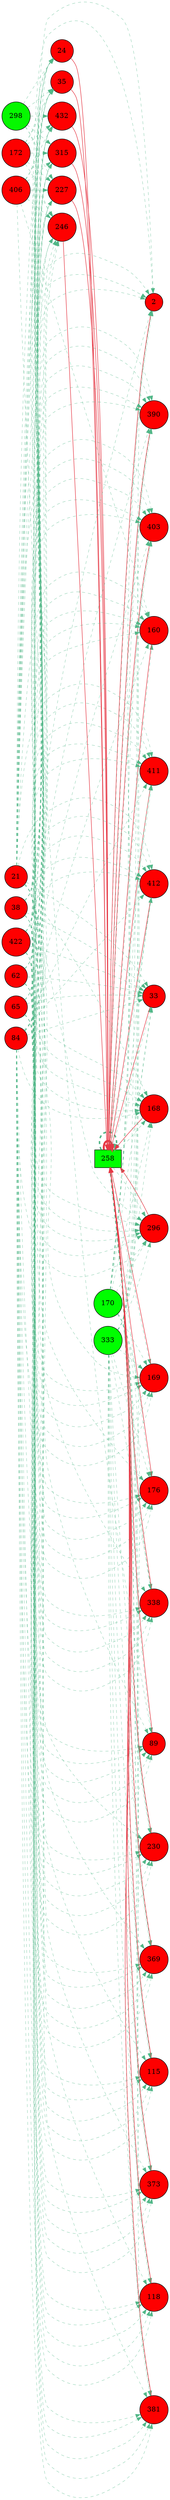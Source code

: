 digraph G{
rankdir=LR;
258 [style=filled, shape=box, fillcolor="#00fe00", label="258"];
2 [style=filled, shape=circle, fillcolor="#fe0000", label="2"];
390 [style=filled, shape=circle, fillcolor="#fe0000", label="390"];
403 [style=filled, shape=circle, fillcolor="#fe0000", label="403"];
21 [style=filled, shape=circle, fillcolor="#fe0000", label="21"];
406 [style=filled, shape=circle, fillcolor="#fe0000", label="406"];
24 [style=filled, shape=circle, fillcolor="#fe0000", label="24"];
411 [style=filled, shape=circle, fillcolor="#fe0000", label="411"];
412 [style=filled, shape=circle, fillcolor="#fe0000", label="412"];
160 [style=filled, shape=circle, fillcolor="#fe0000", label="160"];
33 [style=filled, shape=circle, fillcolor="#fe0000", label="33"];
35 [style=filled, shape=circle, fillcolor="#fe0000", label="35"];
38 [style=filled, shape=circle, fillcolor="#fe0000", label="38"];
422 [style=filled, shape=circle, fillcolor="#fe0000", label="422"];
168 [style=filled, shape=circle, fillcolor="#fe0000", label="168"];
296 [style=filled, shape=circle, fillcolor="#fe0000", label="296"];
169 [style=filled, shape=circle, fillcolor="#fe0000", label="169"];
170 [style=filled, shape=circle, fillcolor="#00fe00", label="170"];
298 [style=filled, shape=circle, fillcolor="#06f800", label="298"];
172 [style=filled, shape=circle, fillcolor="#fe0000", label="172"];
176 [style=filled, shape=circle, fillcolor="#fe0000", label="176"];
432 [style=filled, shape=circle, fillcolor="#fe0000", label="432"];
315 [style=filled, shape=circle, fillcolor="#fe0000", label="315"];
62 [style=filled, shape=circle, fillcolor="#fe0000", label="62"];
65 [style=filled, shape=circle, fillcolor="#fe0000", label="65"];
333 [style=filled, shape=circle, fillcolor="#00fe00", label="333"];
338 [style=filled, shape=circle, fillcolor="#fe0000", label="338"];
84 [style=filled, shape=circle, fillcolor="#fe0000", label="84"];
89 [style=filled, shape=circle, fillcolor="#fe0000", label="89"];
227 [style=filled, shape=circle, fillcolor="#fe0000", label="227"];
230 [style=filled, shape=circle, fillcolor="#fe0000", label="230"];
369 [style=filled, shape=circle, fillcolor="#fe0000", label="369"];
115 [style=filled, shape=circle, fillcolor="#fe0000", label="115"];
373 [style=filled, shape=circle, fillcolor="#fe0000", label="373"];
118 [style=filled, shape=circle, fillcolor="#fe0000", label="118"];
246 [style=filled, shape=circle, fillcolor="#fe0000", label="246"];
381 [style=filled, shape=circle, fillcolor="#fe0000", label="381"];
258 -> 258 [color="#e63946",penwidth=4.00];
411 -> 258 [color="#e63946",penwidth=1.00];
168 -> 258 [color="#e63946",penwidth=1.00];
369 -> 258 [color="#e63946",penwidth=1.00];
296 -> 258 [color="#e63946",penwidth=1.00];
2 -> 258 [color="#e63946",penwidth=1.00];
381 -> 258 [color="#e63946",penwidth=1.00];
338 -> 258 [color="#e63946",penwidth=1.00];
33 -> 258 [color="#e63946",penwidth=1.00];
115 -> 258 [color="#e63946",penwidth=1.00];
373 -> 258 [color="#e63946",penwidth=1.00];
230 -> 258 [color="#e63946",penwidth=1.00];
390 -> 258 [color="#e63946",penwidth=1.00];
176 -> 258 [color="#e63946",penwidth=1.00];
403 -> 258 [color="#e63946",penwidth=1.00];
118 -> 258 [color="#e63946",penwidth=1.00];
412 -> 258 [color="#e63946",penwidth=1.00];
169 -> 258 [color="#e63946",penwidth=1.00];
89 -> 258 [color="#e63946",penwidth=1.00];
160 -> 258 [color="#e63946",penwidth=1.00];
246 -> 258 [color="#e63946",penwidth=1.00];
432 -> 258 [color="#e63946",penwidth=1.00];
35 -> 258 [color="#e63946",penwidth=1.00];
227 -> 258 [color="#e63946",penwidth=1.00];
315 -> 258 [color="#e63946",penwidth=1.00];
24 -> 258 [color="#e63946",penwidth=1.00];
258 -> 258 [color="#52b788",style=dashed,penwidth=3.00];
21 -> 2 [color="#52b788",style=dashed,penwidth=0.50];
38 -> 2 [color="#52b788",style=dashed,penwidth=0.50];
84 -> 2 [color="#52b788",style=dashed,penwidth=0.50];
62 -> 2 [color="#52b788",style=dashed,penwidth=0.50];
258 -> 2 [color="#52b788",style=dashed,penwidth=0.50];
65 -> 2 [color="#52b788",style=dashed,penwidth=0.50];
333 -> 2 [color="#52b788",style=dashed,penwidth=0.50];
170 -> 2 [color="#52b788",style=dashed,penwidth=0.50];
422 -> 2 [color="#52b788",style=dashed,penwidth=0.50];
62 -> 390 [color="#52b788",style=dashed,penwidth=0.50];
21 -> 390 [color="#52b788",style=dashed,penwidth=0.50];
38 -> 390 [color="#52b788",style=dashed,penwidth=0.50];
84 -> 390 [color="#52b788",style=dashed,penwidth=0.50];
65 -> 390 [color="#52b788",style=dashed,penwidth=0.50];
422 -> 390 [color="#52b788",style=dashed,penwidth=0.50];
333 -> 390 [color="#52b788",style=dashed,penwidth=0.50];
170 -> 390 [color="#52b788",style=dashed,penwidth=0.50];
258 -> 390 [color="#52b788",style=dashed,penwidth=0.50];
62 -> 403 [color="#52b788",style=dashed,penwidth=0.50];
21 -> 403 [color="#52b788",style=dashed,penwidth=0.50];
38 -> 403 [color="#52b788",style=dashed,penwidth=0.50];
84 -> 403 [color="#52b788",style=dashed,penwidth=0.50];
65 -> 403 [color="#52b788",style=dashed,penwidth=0.50];
422 -> 403 [color="#52b788",style=dashed,penwidth=0.50];
170 -> 403 [color="#52b788",style=dashed,penwidth=0.50];
333 -> 403 [color="#52b788",style=dashed,penwidth=0.50];
258 -> 403 [color="#52b788",style=dashed,penwidth=0.50];
21 -> 24 [color="#52b788",style=dashed,penwidth=0.50];
84 -> 24 [color="#52b788",style=dashed,penwidth=0.50];
62 -> 24 [color="#52b788",style=dashed,penwidth=0.50];
65 -> 24 [color="#52b788",style=dashed,penwidth=0.50];
406 -> 24 [color="#52b788",style=dashed,penwidth=0.50];
422 -> 24 [color="#52b788",style=dashed,penwidth=0.50];
298 -> 24 [color="#52b788",style=dashed,penwidth=0.50];
38 -> 24 [color="#52b788",style=dashed,penwidth=0.50];
172 -> 24 [color="#52b788",style=dashed,penwidth=0.50];
21 -> 411 [color="#52b788",style=dashed,penwidth=0.50];
38 -> 411 [color="#52b788",style=dashed,penwidth=0.50];
84 -> 411 [color="#52b788",style=dashed,penwidth=0.50];
62 -> 411 [color="#52b788",style=dashed,penwidth=0.50];
258 -> 411 [color="#52b788",style=dashed,penwidth=0.50];
65 -> 411 [color="#52b788",style=dashed,penwidth=0.50];
333 -> 411 [color="#52b788",style=dashed,penwidth=0.50];
170 -> 411 [color="#52b788",style=dashed,penwidth=0.50];
422 -> 411 [color="#52b788",style=dashed,penwidth=0.50];
62 -> 412 [color="#52b788",style=dashed,penwidth=0.50];
21 -> 412 [color="#52b788",style=dashed,penwidth=0.50];
38 -> 412 [color="#52b788",style=dashed,penwidth=0.50];
84 -> 412 [color="#52b788",style=dashed,penwidth=0.50];
65 -> 412 [color="#52b788",style=dashed,penwidth=0.50];
422 -> 412 [color="#52b788",style=dashed,penwidth=0.50];
170 -> 412 [color="#52b788",style=dashed,penwidth=0.50];
333 -> 412 [color="#52b788",style=dashed,penwidth=0.50];
258 -> 412 [color="#52b788",style=dashed,penwidth=0.50];
21 -> 160 [color="#52b788",style=dashed,penwidth=0.50];
38 -> 160 [color="#52b788",style=dashed,penwidth=0.50];
84 -> 160 [color="#52b788",style=dashed,penwidth=0.50];
62 -> 160 [color="#52b788",style=dashed,penwidth=0.50];
65 -> 160 [color="#52b788",style=dashed,penwidth=0.50];
422 -> 160 [color="#52b788",style=dashed,penwidth=0.50];
258 -> 160 [color="#52b788",style=dashed,penwidth=0.50];
406 -> 160 [color="#52b788",style=dashed,penwidth=0.50];
21 -> 33 [color="#52b788",style=dashed,penwidth=0.50];
38 -> 33 [color="#52b788",style=dashed,penwidth=0.50];
84 -> 33 [color="#52b788",style=dashed,penwidth=0.50];
62 -> 33 [color="#52b788",style=dashed,penwidth=0.50];
258 -> 33 [color="#52b788",style=dashed,penwidth=0.50];
65 -> 33 [color="#52b788",style=dashed,penwidth=0.50];
333 -> 33 [color="#52b788",style=dashed,penwidth=0.50];
170 -> 33 [color="#52b788",style=dashed,penwidth=0.50];
422 -> 33 [color="#52b788",style=dashed,penwidth=0.50];
21 -> 35 [color="#52b788",style=dashed,penwidth=0.50];
84 -> 35 [color="#52b788",style=dashed,penwidth=0.50];
62 -> 35 [color="#52b788",style=dashed,penwidth=0.50];
65 -> 35 [color="#52b788",style=dashed,penwidth=0.50];
406 -> 35 [color="#52b788",style=dashed,penwidth=0.50];
422 -> 35 [color="#52b788",style=dashed,penwidth=0.50];
298 -> 35 [color="#52b788",style=dashed,penwidth=0.50];
38 -> 35 [color="#52b788",style=dashed,penwidth=0.50];
172 -> 35 [color="#52b788",style=dashed,penwidth=0.50];
21 -> 168 [color="#52b788",style=dashed,penwidth=0.50];
38 -> 168 [color="#52b788",style=dashed,penwidth=0.50];
84 -> 168 [color="#52b788",style=dashed,penwidth=0.50];
62 -> 168 [color="#52b788",style=dashed,penwidth=0.50];
258 -> 168 [color="#52b788",style=dashed,penwidth=0.50];
65 -> 168 [color="#52b788",style=dashed,penwidth=0.50];
333 -> 168 [color="#52b788",style=dashed,penwidth=0.50];
170 -> 168 [color="#52b788",style=dashed,penwidth=0.50];
422 -> 168 [color="#52b788",style=dashed,penwidth=0.50];
21 -> 296 [color="#52b788",style=dashed,penwidth=0.50];
38 -> 296 [color="#52b788",style=dashed,penwidth=0.50];
84 -> 296 [color="#52b788",style=dashed,penwidth=0.50];
62 -> 296 [color="#52b788",style=dashed,penwidth=0.50];
258 -> 296 [color="#52b788",style=dashed,penwidth=0.50];
65 -> 296 [color="#52b788",style=dashed,penwidth=0.50];
333 -> 296 [color="#52b788",style=dashed,penwidth=0.50];
170 -> 296 [color="#52b788",style=dashed,penwidth=0.50];
422 -> 296 [color="#52b788",style=dashed,penwidth=0.50];
62 -> 169 [color="#52b788",style=dashed,penwidth=0.50];
21 -> 169 [color="#52b788",style=dashed,penwidth=0.50];
38 -> 169 [color="#52b788",style=dashed,penwidth=0.50];
84 -> 169 [color="#52b788",style=dashed,penwidth=0.50];
65 -> 169 [color="#52b788",style=dashed,penwidth=0.50];
422 -> 169 [color="#52b788",style=dashed,penwidth=0.50];
333 -> 169 [color="#52b788",style=dashed,penwidth=0.50];
170 -> 169 [color="#52b788",style=dashed,penwidth=0.50];
258 -> 169 [color="#52b788",style=dashed,penwidth=0.50];
62 -> 176 [color="#52b788",style=dashed,penwidth=0.50];
21 -> 176 [color="#52b788",style=dashed,penwidth=0.50];
38 -> 176 [color="#52b788",style=dashed,penwidth=0.50];
84 -> 176 [color="#52b788",style=dashed,penwidth=0.50];
65 -> 176 [color="#52b788",style=dashed,penwidth=0.50];
422 -> 176 [color="#52b788",style=dashed,penwidth=0.50];
333 -> 176 [color="#52b788",style=dashed,penwidth=0.50];
170 -> 176 [color="#52b788",style=dashed,penwidth=0.50];
258 -> 176 [color="#52b788",style=dashed,penwidth=0.50];
21 -> 432 [color="#52b788",style=dashed,penwidth=0.50];
84 -> 432 [color="#52b788",style=dashed,penwidth=0.50];
62 -> 432 [color="#52b788",style=dashed,penwidth=0.50];
65 -> 432 [color="#52b788",style=dashed,penwidth=0.50];
406 -> 432 [color="#52b788",style=dashed,penwidth=0.50];
422 -> 432 [color="#52b788",style=dashed,penwidth=0.50];
298 -> 432 [color="#52b788",style=dashed,penwidth=0.50];
38 -> 432 [color="#52b788",style=dashed,penwidth=0.50];
172 -> 432 [color="#52b788",style=dashed,penwidth=0.50];
21 -> 315 [color="#52b788",style=dashed,penwidth=0.50];
84 -> 315 [color="#52b788",style=dashed,penwidth=0.50];
62 -> 315 [color="#52b788",style=dashed,penwidth=0.50];
65 -> 315 [color="#52b788",style=dashed,penwidth=0.50];
406 -> 315 [color="#52b788",style=dashed,penwidth=0.50];
422 -> 315 [color="#52b788",style=dashed,penwidth=0.50];
298 -> 315 [color="#52b788",style=dashed,penwidth=0.50];
38 -> 315 [color="#52b788",style=dashed,penwidth=0.50];
172 -> 315 [color="#52b788",style=dashed,penwidth=0.50];
21 -> 338 [color="#52b788",style=dashed,penwidth=0.50];
38 -> 338 [color="#52b788",style=dashed,penwidth=0.50];
84 -> 338 [color="#52b788",style=dashed,penwidth=0.50];
62 -> 338 [color="#52b788",style=dashed,penwidth=0.50];
258 -> 338 [color="#52b788",style=dashed,penwidth=0.50];
65 -> 338 [color="#52b788",style=dashed,penwidth=0.50];
333 -> 338 [color="#52b788",style=dashed,penwidth=0.50];
170 -> 338 [color="#52b788",style=dashed,penwidth=0.50];
422 -> 338 [color="#52b788",style=dashed,penwidth=0.50];
21 -> 89 [color="#52b788",style=dashed,penwidth=0.50];
38 -> 89 [color="#52b788",style=dashed,penwidth=0.50];
84 -> 89 [color="#52b788",style=dashed,penwidth=0.50];
62 -> 89 [color="#52b788",style=dashed,penwidth=0.50];
65 -> 89 [color="#52b788",style=dashed,penwidth=0.50];
422 -> 89 [color="#52b788",style=dashed,penwidth=0.50];
258 -> 89 [color="#52b788",style=dashed,penwidth=0.50];
406 -> 89 [color="#52b788",style=dashed,penwidth=0.50];
21 -> 227 [color="#52b788",style=dashed,penwidth=0.50];
84 -> 227 [color="#52b788",style=dashed,penwidth=0.50];
62 -> 227 [color="#52b788",style=dashed,penwidth=0.50];
65 -> 227 [color="#52b788",style=dashed,penwidth=0.50];
406 -> 227 [color="#52b788",style=dashed,penwidth=0.50];
422 -> 227 [color="#52b788",style=dashed,penwidth=0.50];
298 -> 227 [color="#52b788",style=dashed,penwidth=0.50];
38 -> 227 [color="#52b788",style=dashed,penwidth=0.50];
172 -> 227 [color="#52b788",style=dashed,penwidth=0.50];
21 -> 230 [color="#52b788",style=dashed,penwidth=0.50];
38 -> 230 [color="#52b788",style=dashed,penwidth=0.50];
84 -> 230 [color="#52b788",style=dashed,penwidth=0.50];
62 -> 230 [color="#52b788",style=dashed,penwidth=0.50];
258 -> 230 [color="#52b788",style=dashed,penwidth=0.50];
65 -> 230 [color="#52b788",style=dashed,penwidth=0.50];
333 -> 230 [color="#52b788",style=dashed,penwidth=0.50];
170 -> 230 [color="#52b788",style=dashed,penwidth=0.50];
422 -> 230 [color="#52b788",style=dashed,penwidth=0.50];
21 -> 369 [color="#52b788",style=dashed,penwidth=0.50];
38 -> 369 [color="#52b788",style=dashed,penwidth=0.50];
84 -> 369 [color="#52b788",style=dashed,penwidth=0.50];
62 -> 369 [color="#52b788",style=dashed,penwidth=0.50];
258 -> 369 [color="#52b788",style=dashed,penwidth=0.50];
65 -> 369 [color="#52b788",style=dashed,penwidth=0.50];
333 -> 369 [color="#52b788",style=dashed,penwidth=0.50];
170 -> 369 [color="#52b788",style=dashed,penwidth=0.50];
422 -> 369 [color="#52b788",style=dashed,penwidth=0.50];
21 -> 115 [color="#52b788",style=dashed,penwidth=0.50];
38 -> 115 [color="#52b788",style=dashed,penwidth=0.50];
84 -> 115 [color="#52b788",style=dashed,penwidth=0.50];
62 -> 115 [color="#52b788",style=dashed,penwidth=0.50];
258 -> 115 [color="#52b788",style=dashed,penwidth=0.50];
65 -> 115 [color="#52b788",style=dashed,penwidth=0.50];
333 -> 115 [color="#52b788",style=dashed,penwidth=0.50];
170 -> 115 [color="#52b788",style=dashed,penwidth=0.50];
422 -> 115 [color="#52b788",style=dashed,penwidth=0.50];
21 -> 373 [color="#52b788",style=dashed,penwidth=0.50];
38 -> 373 [color="#52b788",style=dashed,penwidth=0.50];
84 -> 373 [color="#52b788",style=dashed,penwidth=0.50];
62 -> 373 [color="#52b788",style=dashed,penwidth=0.50];
258 -> 373 [color="#52b788",style=dashed,penwidth=0.50];
65 -> 373 [color="#52b788",style=dashed,penwidth=0.50];
333 -> 373 [color="#52b788",style=dashed,penwidth=0.50];
170 -> 373 [color="#52b788",style=dashed,penwidth=0.50];
422 -> 373 [color="#52b788",style=dashed,penwidth=0.50];
62 -> 118 [color="#52b788",style=dashed,penwidth=0.50];
21 -> 118 [color="#52b788",style=dashed,penwidth=0.50];
38 -> 118 [color="#52b788",style=dashed,penwidth=0.50];
84 -> 118 [color="#52b788",style=dashed,penwidth=0.50];
65 -> 118 [color="#52b788",style=dashed,penwidth=0.50];
422 -> 118 [color="#52b788",style=dashed,penwidth=0.50];
333 -> 118 [color="#52b788",style=dashed,penwidth=0.50];
170 -> 118 [color="#52b788",style=dashed,penwidth=0.50];
258 -> 118 [color="#52b788",style=dashed,penwidth=0.50];
21 -> 246 [color="#52b788",style=dashed,penwidth=0.50];
84 -> 246 [color="#52b788",style=dashed,penwidth=0.50];
62 -> 246 [color="#52b788",style=dashed,penwidth=0.50];
65 -> 246 [color="#52b788",style=dashed,penwidth=0.50];
406 -> 246 [color="#52b788",style=dashed,penwidth=0.50];
422 -> 246 [color="#52b788",style=dashed,penwidth=0.50];
298 -> 246 [color="#52b788",style=dashed,penwidth=0.50];
38 -> 246 [color="#52b788",style=dashed,penwidth=0.50];
172 -> 246 [color="#52b788",style=dashed,penwidth=0.50];
21 -> 381 [color="#52b788",style=dashed,penwidth=0.50];
38 -> 381 [color="#52b788",style=dashed,penwidth=0.50];
84 -> 381 [color="#52b788",style=dashed,penwidth=0.50];
62 -> 381 [color="#52b788",style=dashed,penwidth=0.50];
258 -> 381 [color="#52b788",style=dashed,penwidth=0.50];
65 -> 381 [color="#52b788",style=dashed,penwidth=0.50];
170 -> 381 [color="#52b788",style=dashed,penwidth=0.50];
333 -> 381 [color="#52b788",style=dashed,penwidth=0.50];
422 -> 381 [color="#52b788",style=dashed,penwidth=0.50];
}